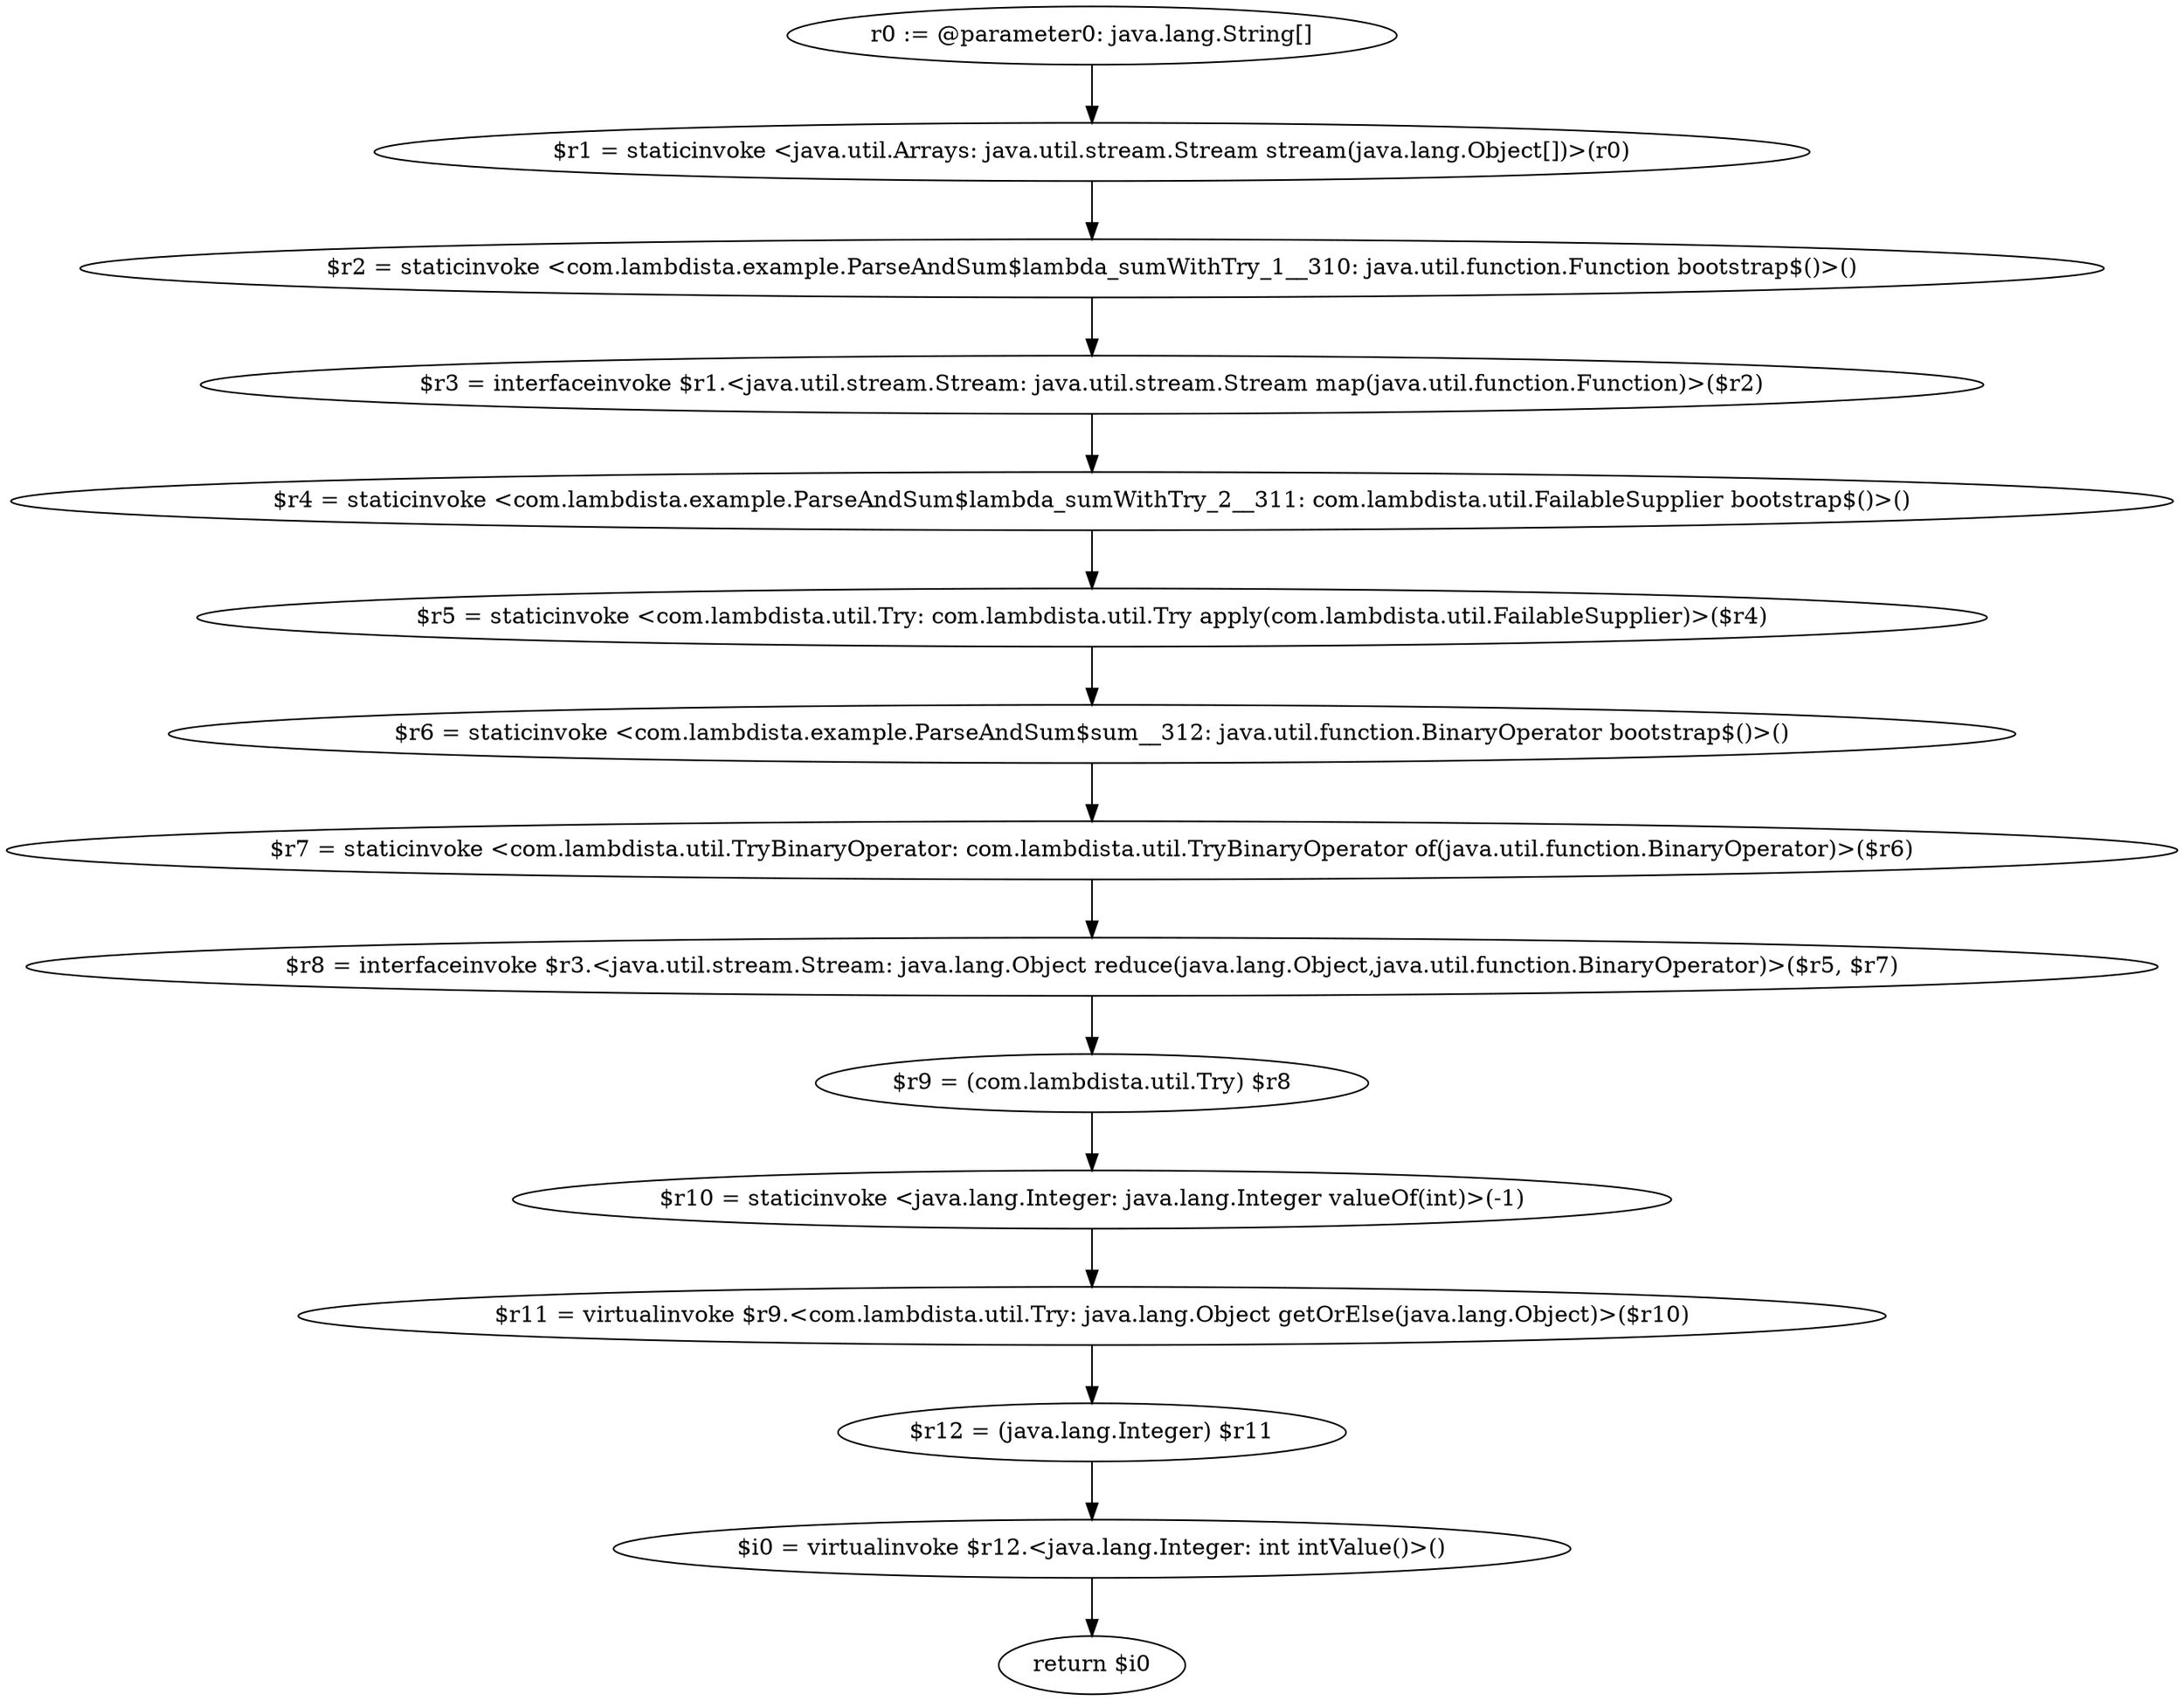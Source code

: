 digraph "unitGraph" {
    "r0 := @parameter0: java.lang.String[]"
    "$r1 = staticinvoke <java.util.Arrays: java.util.stream.Stream stream(java.lang.Object[])>(r0)"
    "$r2 = staticinvoke <com.lambdista.example.ParseAndSum$lambda_sumWithTry_1__310: java.util.function.Function bootstrap$()>()"
    "$r3 = interfaceinvoke $r1.<java.util.stream.Stream: java.util.stream.Stream map(java.util.function.Function)>($r2)"
    "$r4 = staticinvoke <com.lambdista.example.ParseAndSum$lambda_sumWithTry_2__311: com.lambdista.util.FailableSupplier bootstrap$()>()"
    "$r5 = staticinvoke <com.lambdista.util.Try: com.lambdista.util.Try apply(com.lambdista.util.FailableSupplier)>($r4)"
    "$r6 = staticinvoke <com.lambdista.example.ParseAndSum$sum__312: java.util.function.BinaryOperator bootstrap$()>()"
    "$r7 = staticinvoke <com.lambdista.util.TryBinaryOperator: com.lambdista.util.TryBinaryOperator of(java.util.function.BinaryOperator)>($r6)"
    "$r8 = interfaceinvoke $r3.<java.util.stream.Stream: java.lang.Object reduce(java.lang.Object,java.util.function.BinaryOperator)>($r5, $r7)"
    "$r9 = (com.lambdista.util.Try) $r8"
    "$r10 = staticinvoke <java.lang.Integer: java.lang.Integer valueOf(int)>(-1)"
    "$r11 = virtualinvoke $r9.<com.lambdista.util.Try: java.lang.Object getOrElse(java.lang.Object)>($r10)"
    "$r12 = (java.lang.Integer) $r11"
    "$i0 = virtualinvoke $r12.<java.lang.Integer: int intValue()>()"
    "return $i0"
    "r0 := @parameter0: java.lang.String[]"->"$r1 = staticinvoke <java.util.Arrays: java.util.stream.Stream stream(java.lang.Object[])>(r0)";
    "$r1 = staticinvoke <java.util.Arrays: java.util.stream.Stream stream(java.lang.Object[])>(r0)"->"$r2 = staticinvoke <com.lambdista.example.ParseAndSum$lambda_sumWithTry_1__310: java.util.function.Function bootstrap$()>()";
    "$r2 = staticinvoke <com.lambdista.example.ParseAndSum$lambda_sumWithTry_1__310: java.util.function.Function bootstrap$()>()"->"$r3 = interfaceinvoke $r1.<java.util.stream.Stream: java.util.stream.Stream map(java.util.function.Function)>($r2)";
    "$r3 = interfaceinvoke $r1.<java.util.stream.Stream: java.util.stream.Stream map(java.util.function.Function)>($r2)"->"$r4 = staticinvoke <com.lambdista.example.ParseAndSum$lambda_sumWithTry_2__311: com.lambdista.util.FailableSupplier bootstrap$()>()";
    "$r4 = staticinvoke <com.lambdista.example.ParseAndSum$lambda_sumWithTry_2__311: com.lambdista.util.FailableSupplier bootstrap$()>()"->"$r5 = staticinvoke <com.lambdista.util.Try: com.lambdista.util.Try apply(com.lambdista.util.FailableSupplier)>($r4)";
    "$r5 = staticinvoke <com.lambdista.util.Try: com.lambdista.util.Try apply(com.lambdista.util.FailableSupplier)>($r4)"->"$r6 = staticinvoke <com.lambdista.example.ParseAndSum$sum__312: java.util.function.BinaryOperator bootstrap$()>()";
    "$r6 = staticinvoke <com.lambdista.example.ParseAndSum$sum__312: java.util.function.BinaryOperator bootstrap$()>()"->"$r7 = staticinvoke <com.lambdista.util.TryBinaryOperator: com.lambdista.util.TryBinaryOperator of(java.util.function.BinaryOperator)>($r6)";
    "$r7 = staticinvoke <com.lambdista.util.TryBinaryOperator: com.lambdista.util.TryBinaryOperator of(java.util.function.BinaryOperator)>($r6)"->"$r8 = interfaceinvoke $r3.<java.util.stream.Stream: java.lang.Object reduce(java.lang.Object,java.util.function.BinaryOperator)>($r5, $r7)";
    "$r8 = interfaceinvoke $r3.<java.util.stream.Stream: java.lang.Object reduce(java.lang.Object,java.util.function.BinaryOperator)>($r5, $r7)"->"$r9 = (com.lambdista.util.Try) $r8";
    "$r9 = (com.lambdista.util.Try) $r8"->"$r10 = staticinvoke <java.lang.Integer: java.lang.Integer valueOf(int)>(-1)";
    "$r10 = staticinvoke <java.lang.Integer: java.lang.Integer valueOf(int)>(-1)"->"$r11 = virtualinvoke $r9.<com.lambdista.util.Try: java.lang.Object getOrElse(java.lang.Object)>($r10)";
    "$r11 = virtualinvoke $r9.<com.lambdista.util.Try: java.lang.Object getOrElse(java.lang.Object)>($r10)"->"$r12 = (java.lang.Integer) $r11";
    "$r12 = (java.lang.Integer) $r11"->"$i0 = virtualinvoke $r12.<java.lang.Integer: int intValue()>()";
    "$i0 = virtualinvoke $r12.<java.lang.Integer: int intValue()>()"->"return $i0";
}
